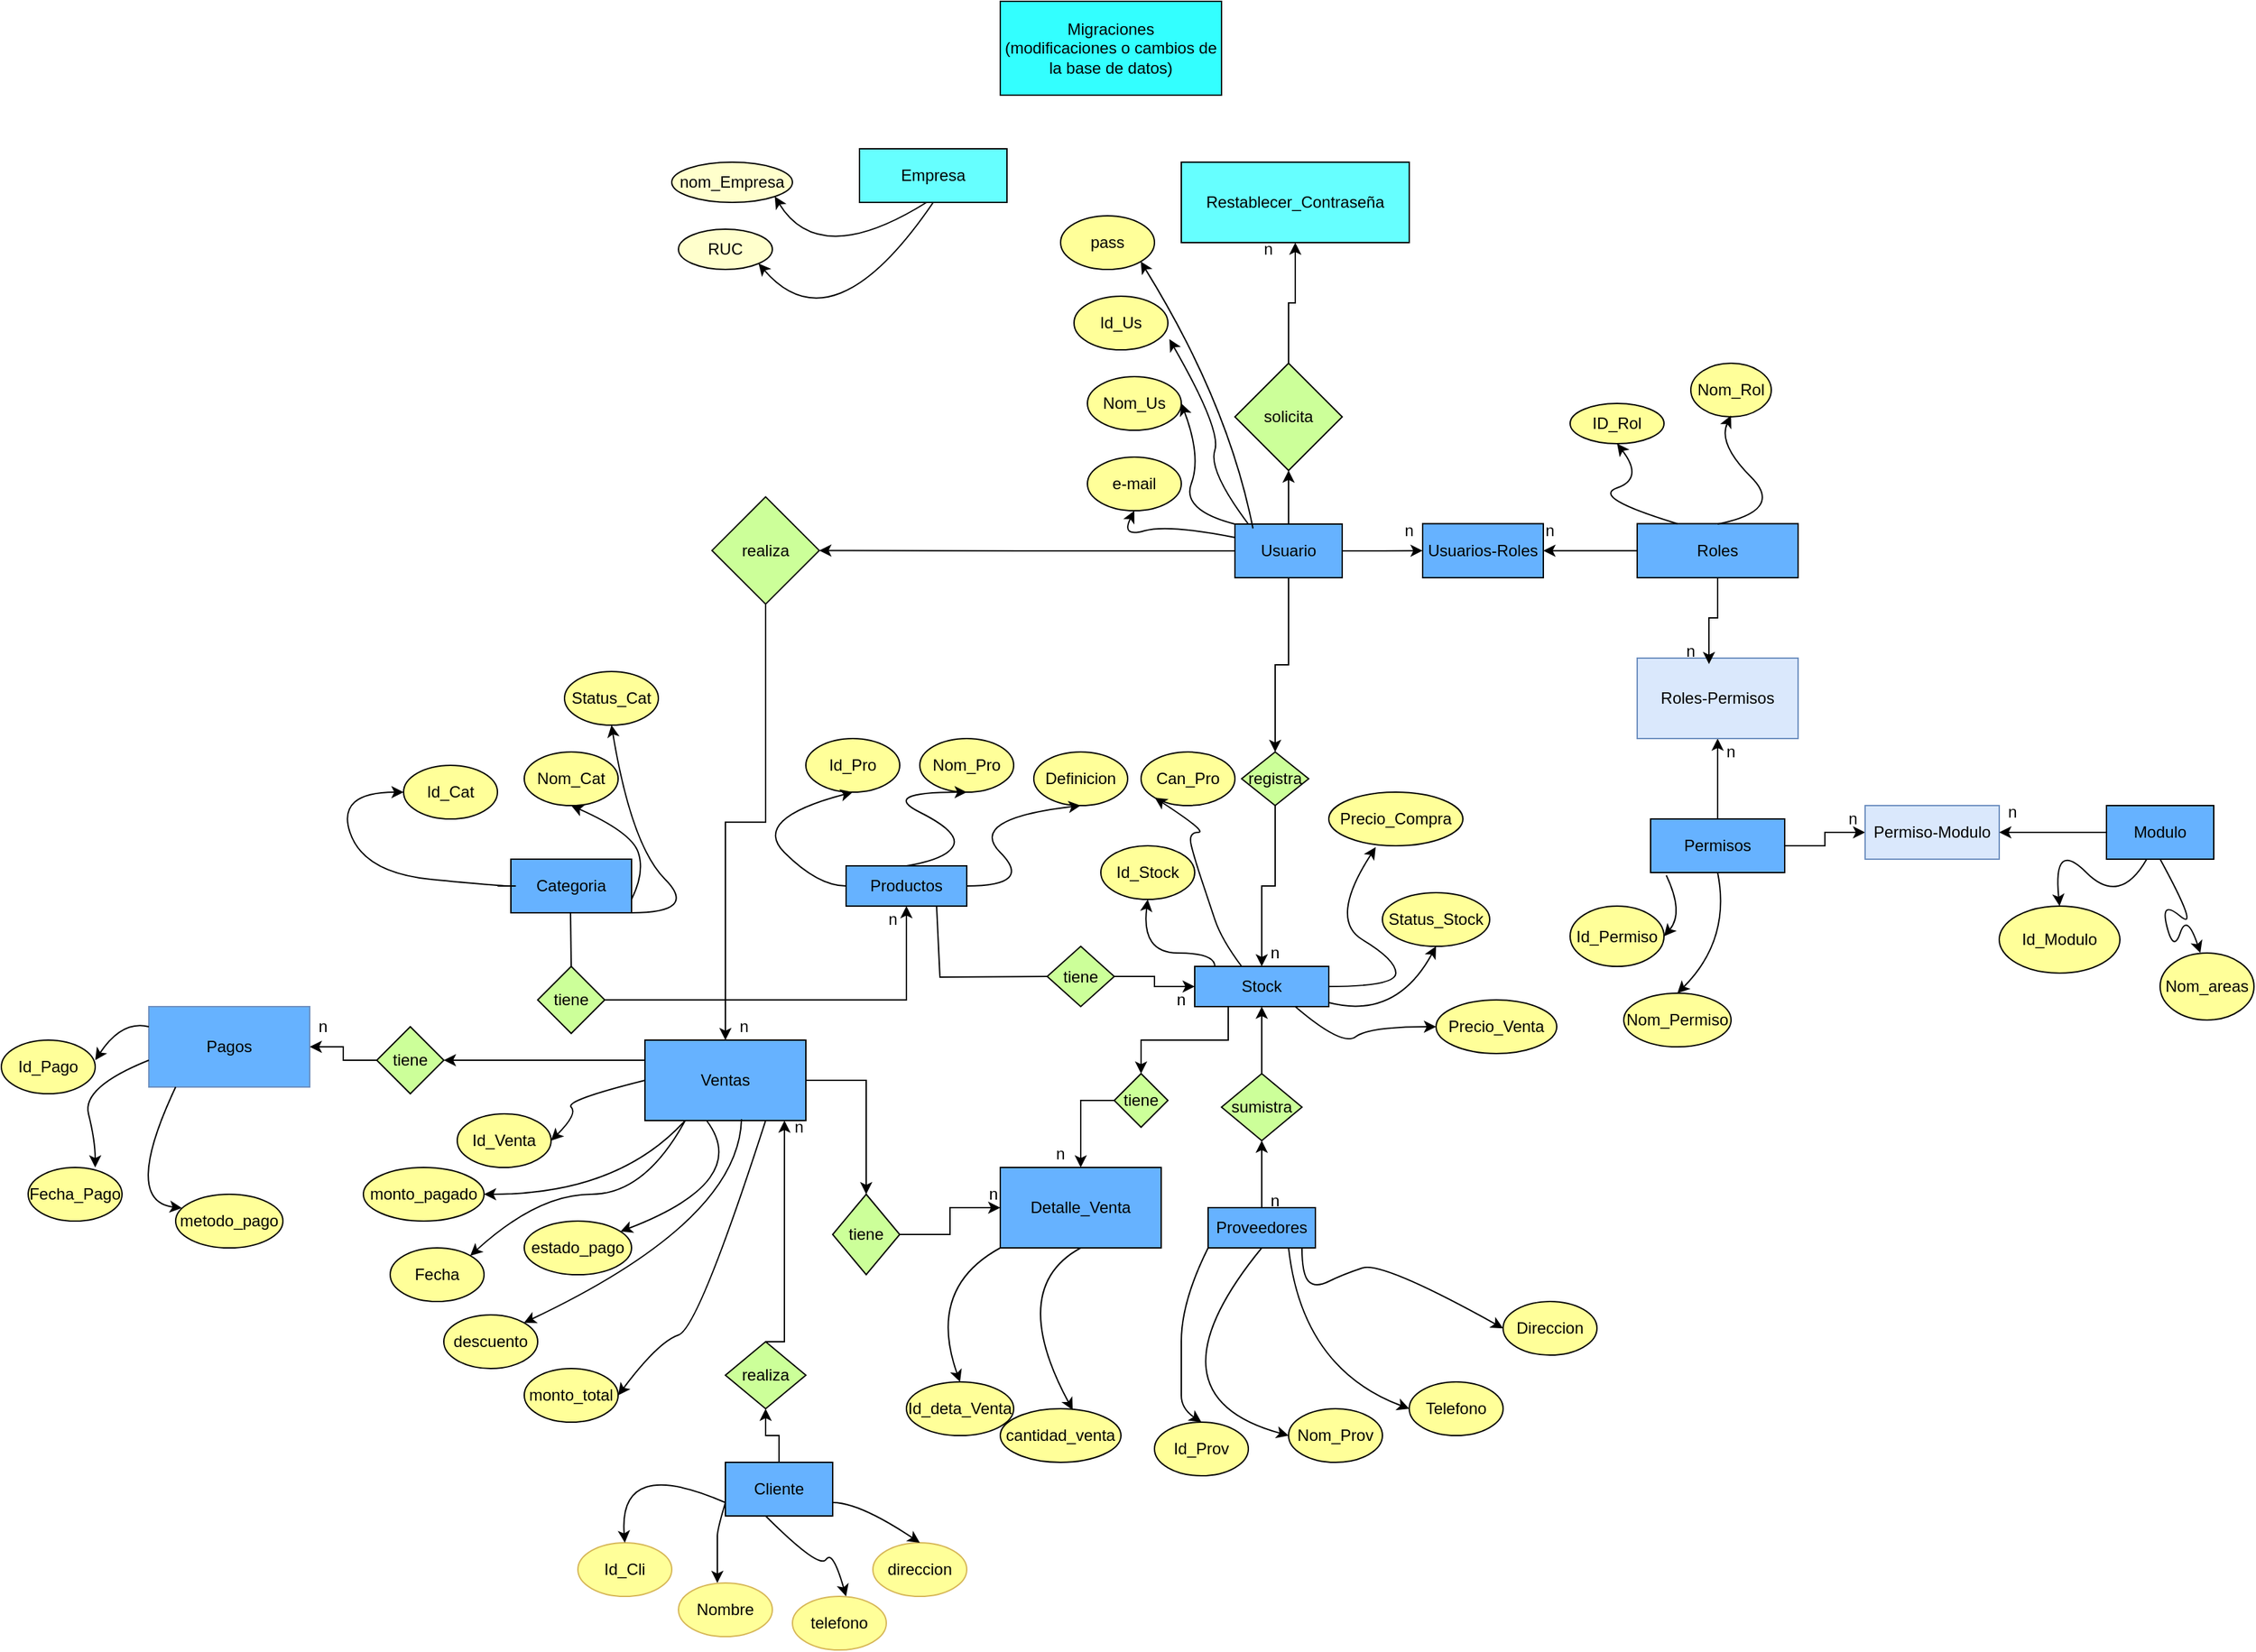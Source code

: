 <mxfile version="27.0.5">
  <diagram name="Página-1" id="avyLXEoMd3pbe1ggjraP">
    <mxGraphModel dx="2280" dy="1901" grid="1" gridSize="10" guides="1" tooltips="1" connect="1" arrows="1" fold="1" page="1" pageScale="1" pageWidth="827" pageHeight="1169" math="0" shadow="0">
      <root>
        <mxCell id="0" />
        <mxCell id="1" parent="0" />
        <mxCell id="RvEnskIzno-fh3sN1Km4-1" value="Definicion" style="ellipse;whiteSpace=wrap;html=1;fillColor=#FFFF99;" parent="1" vertex="1">
          <mxGeometry x="660" y="-270" width="70" height="40" as="geometry" />
        </mxCell>
        <mxCell id="RvEnskIzno-fh3sN1Km4-3" value="Categoria" style="rounded=0;whiteSpace=wrap;html=1;fillColor=#66B2FF;" parent="1" vertex="1">
          <mxGeometry x="270" y="-190" width="90" height="40" as="geometry" />
        </mxCell>
        <mxCell id="RvEnskIzno-fh3sN1Km4-4" value="Id_deta_Venta" style="ellipse;whiteSpace=wrap;html=1;fillColor=#FFFF99;" parent="1" vertex="1">
          <mxGeometry x="565" y="200" width="80" height="40" as="geometry" />
        </mxCell>
        <mxCell id="RvEnskIzno-fh3sN1Km4-5" value="Status_Cat" style="ellipse;whiteSpace=wrap;html=1;fillColor=#FFFF99;" parent="1" vertex="1">
          <mxGeometry x="310" y="-330" width="70" height="40" as="geometry" />
        </mxCell>
        <mxCell id="RvEnskIzno-fh3sN1Km4-6" value="Status_Stock" style="ellipse;whiteSpace=wrap;html=1;fillColor=#FFFF99;" parent="1" vertex="1">
          <mxGeometry x="920" y="-165" width="80" height="40" as="geometry" />
        </mxCell>
        <mxCell id="RvEnskIzno-fh3sN1Km4-7" value="Precio_Compra" style="ellipse;whiteSpace=wrap;html=1;fillColor=#FFFF99;" parent="1" vertex="1">
          <mxGeometry x="880" y="-240" width="100" height="40" as="geometry" />
        </mxCell>
        <mxCell id="RvEnskIzno-fh3sN1Km4-8" value="Can_Pro" style="ellipse;whiteSpace=wrap;html=1;fillColor=#FFFF99;" parent="1" vertex="1">
          <mxGeometry x="740" y="-270" width="70" height="40" as="geometry" />
        </mxCell>
        <mxCell id="RvEnskIzno-fh3sN1Km4-9" value="monto_pagado" style="ellipse;whiteSpace=wrap;html=1;fillColor=#FFFF99;" parent="1" vertex="1">
          <mxGeometry x="160" y="40" width="90" height="40" as="geometry" />
        </mxCell>
        <mxCell id="RvEnskIzno-fh3sN1Km4-10" value="Id_Stock" style="ellipse;whiteSpace=wrap;html=1;fillColor=#FFFF99;" parent="1" vertex="1">
          <mxGeometry x="710" y="-200" width="70" height="40" as="geometry" />
        </mxCell>
        <mxCell id="RvEnskIzno-fh3sN1Km4-11" value="Precio_Venta" style="ellipse;whiteSpace=wrap;html=1;fillColor=#FFFF99;" parent="1" vertex="1">
          <mxGeometry x="960" y="-85" width="90" height="40" as="geometry" />
        </mxCell>
        <mxCell id="RvEnskIzno-fh3sN1Km4-12" value="Nom_Pro" style="ellipse;whiteSpace=wrap;html=1;fillColor=#FFFF99;" parent="1" vertex="1">
          <mxGeometry x="575" y="-280" width="70" height="40" as="geometry" />
        </mxCell>
        <mxCell id="RvEnskIzno-fh3sN1Km4-13" value="Id_Pro" style="ellipse;whiteSpace=wrap;html=1;fillColor=#FFFF99;" parent="1" vertex="1">
          <mxGeometry x="490" y="-280" width="70" height="40" as="geometry" />
        </mxCell>
        <mxCell id="RvEnskIzno-fh3sN1Km4-14" value="estado_pago" style="ellipse;whiteSpace=wrap;html=1;fillColor=#FFFF99;" parent="1" vertex="1">
          <mxGeometry x="280" y="80" width="80" height="40" as="geometry" />
        </mxCell>
        <mxCell id="RvEnskIzno-fh3sN1Km4-15" value="Id_Pago" style="ellipse;whiteSpace=wrap;html=1;fillColor=#FFFF99;" parent="1" vertex="1">
          <mxGeometry x="-110" y="-55" width="70" height="40" as="geometry" />
        </mxCell>
        <mxCell id="RvEnskIzno-fh3sN1Km4-16" value="Fecha" style="ellipse;whiteSpace=wrap;html=1;fillColor=#FFFF99;" parent="1" vertex="1">
          <mxGeometry x="180" y="100" width="70" height="40" as="geometry" />
        </mxCell>
        <mxCell id="RvEnskIzno-fh3sN1Km4-17" value="Fecha_Pago" style="ellipse;whiteSpace=wrap;html=1;fillColor=#FFFF99;" parent="1" vertex="1">
          <mxGeometry x="-90" y="40" width="70" height="40" as="geometry" />
        </mxCell>
        <mxCell id="RvEnskIzno-fh3sN1Km4-18" value="Id_Cli" style="ellipse;whiteSpace=wrap;html=1;fillColor=#FFFF99;strokeColor=#d6b656;" parent="1" vertex="1">
          <mxGeometry x="320" y="320" width="70" height="40" as="geometry" />
        </mxCell>
        <mxCell id="RvEnskIzno-fh3sN1Km4-19" value="Nom_Us" style="ellipse;whiteSpace=wrap;html=1;fillColor=#FFFF99;" parent="1" vertex="1">
          <mxGeometry x="700" y="-550" width="70" height="40" as="geometry" />
        </mxCell>
        <mxCell id="RvEnskIzno-fh3sN1Km4-20" value="Nombre" style="ellipse;whiteSpace=wrap;html=1;fillColor=#FFFF99;strokeColor=#d6b656;" parent="1" vertex="1">
          <mxGeometry x="395" y="350" width="70" height="40" as="geometry" />
        </mxCell>
        <mxCell id="RvEnskIzno-fh3sN1Km4-22" value="Id_Prov" style="ellipse;whiteSpace=wrap;html=1;fillColor=#FFFF99;" parent="1" vertex="1">
          <mxGeometry x="750" y="230" width="70" height="40" as="geometry" />
        </mxCell>
        <mxCell id="RvEnskIzno-fh3sN1Km4-23" value="direccion" style="ellipse;whiteSpace=wrap;html=1;fillColor=#FFFF99;strokeColor=#d6b656;" parent="1" vertex="1">
          <mxGeometry x="540" y="320" width="70" height="40" as="geometry" />
        </mxCell>
        <mxCell id="RvEnskIzno-fh3sN1Km4-24" value="Id_Us" style="ellipse;whiteSpace=wrap;html=1;fillColor=#FFFF99;" parent="1" vertex="1">
          <mxGeometry x="690" y="-610" width="70" height="40" as="geometry" />
        </mxCell>
        <mxCell id="RvEnskIzno-fh3sN1Km4-25" value="Telefono" style="ellipse;whiteSpace=wrap;html=1;fillColor=#FFFF99;" parent="1" vertex="1">
          <mxGeometry x="940" y="200" width="70" height="40" as="geometry" />
        </mxCell>
        <mxCell id="RvEnskIzno-fh3sN1Km4-26" value="cantidad_venta" style="ellipse;whiteSpace=wrap;html=1;fillColor=#FFFF99;" parent="1" vertex="1">
          <mxGeometry x="635" y="220" width="90" height="40" as="geometry" />
        </mxCell>
        <mxCell id="RvEnskIzno-fh3sN1Km4-27" value="Nom_Prov" style="ellipse;whiteSpace=wrap;html=1;fillColor=#FFFF99;" parent="1" vertex="1">
          <mxGeometry x="850" y="220" width="70" height="40" as="geometry" />
        </mxCell>
        <mxCell id="RvEnskIzno-fh3sN1Km4-28" value="telefono" style="ellipse;whiteSpace=wrap;html=1;fillColor=#FFFF99;strokeColor=#d6b656;" parent="1" vertex="1">
          <mxGeometry x="480" y="360" width="70" height="40" as="geometry" />
        </mxCell>
        <mxCell id="RvEnskIzno-fh3sN1Km4-29" value="Direccion" style="ellipse;whiteSpace=wrap;html=1;fillColor=#FFFF99;" parent="1" vertex="1">
          <mxGeometry x="1010" y="140" width="70" height="40" as="geometry" />
        </mxCell>
        <mxCell id="RvEnskIzno-fh3sN1Km4-30" value="Nom_Cat" style="ellipse;whiteSpace=wrap;html=1;fillColor=#FFFF99;" parent="1" vertex="1">
          <mxGeometry x="280" y="-270" width="70" height="40" as="geometry" />
        </mxCell>
        <mxCell id="RvEnskIzno-fh3sN1Km4-31" value="e-mail" style="ellipse;whiteSpace=wrap;html=1;fillColor=#FFFF99;" parent="1" vertex="1">
          <mxGeometry x="700" y="-490" width="70" height="40" as="geometry" />
        </mxCell>
        <mxCell id="RvEnskIzno-fh3sN1Km4-32" value="monto_total" style="ellipse;whiteSpace=wrap;html=1;fillColor=#FFFF99;" parent="1" vertex="1">
          <mxGeometry x="280" y="190" width="70" height="40" as="geometry" />
        </mxCell>
        <mxCell id="RvEnskIzno-fh3sN1Km4-33" value="metodo_pago" style="ellipse;whiteSpace=wrap;html=1;fillColor=#FFFF99;" parent="1" vertex="1">
          <mxGeometry x="20" y="60" width="80" height="40" as="geometry" />
        </mxCell>
        <mxCell id="RvEnskIzno-fh3sN1Km4-35" value="Id_Cat" style="ellipse;whiteSpace=wrap;html=1;fillColor=#FFFF99;" parent="1" vertex="1">
          <mxGeometry x="190" y="-260" width="70" height="40" as="geometry" />
        </mxCell>
        <mxCell id="RvEnskIzno-fh3sN1Km4-36" value="Id_Venta" style="ellipse;whiteSpace=wrap;html=1;fillColor=#FFFF99;" parent="1" vertex="1">
          <mxGeometry x="230" width="70" height="40" as="geometry" />
        </mxCell>
        <mxCell id="RvEnskIzno-fh3sN1Km4-37" value="descuento" style="ellipse;whiteSpace=wrap;html=1;fillColor=#FFFF99;" parent="1" vertex="1">
          <mxGeometry x="220" y="150" width="70" height="40" as="geometry" />
        </mxCell>
        <mxCell id="6gNd9lL1uMCdvtqEaGJw-8" value="" style="curved=1;endArrow=classic;html=1;rounded=0;" parent="1" edge="1">
          <mxGeometry width="50" height="50" relative="1" as="geometry">
            <mxPoint x="260" y="-170" as="sourcePoint" />
            <mxPoint x="190" y="-240" as="targetPoint" />
            <Array as="points">
              <mxPoint x="280" y="-170" />
              <mxPoint x="260" y="-170" />
              <mxPoint x="160" y="-180" />
              <mxPoint x="140" y="-240" />
            </Array>
          </mxGeometry>
        </mxCell>
        <mxCell id="6gNd9lL1uMCdvtqEaGJw-10" value="" style="curved=1;endArrow=classic;html=1;rounded=0;entryX=0.5;entryY=1;entryDx=0;entryDy=0;" parent="1" target="RvEnskIzno-fh3sN1Km4-30" edge="1">
          <mxGeometry width="50" height="50" relative="1" as="geometry">
            <mxPoint x="360" y="-160" as="sourcePoint" />
            <mxPoint x="410" y="-210" as="targetPoint" />
            <Array as="points">
              <mxPoint x="370" y="-180" />
              <mxPoint x="360" y="-210" />
            </Array>
          </mxGeometry>
        </mxCell>
        <mxCell id="6gNd9lL1uMCdvtqEaGJw-11" value="" style="curved=1;endArrow=classic;html=1;rounded=0;entryX=0.5;entryY=1;entryDx=0;entryDy=0;" parent="1" target="RvEnskIzno-fh3sN1Km4-5" edge="1">
          <mxGeometry width="50" height="50" relative="1" as="geometry">
            <mxPoint x="360" y="-150" as="sourcePoint" />
            <mxPoint x="410" y="-200" as="targetPoint" />
            <Array as="points">
              <mxPoint x="410" y="-150" />
              <mxPoint x="360" y="-200" />
            </Array>
          </mxGeometry>
        </mxCell>
        <mxCell id="6gNd9lL1uMCdvtqEaGJw-13" value="Productos" style="rounded=0;whiteSpace=wrap;html=1;fillColor=#66B2FF;" parent="1" vertex="1">
          <mxGeometry x="520" y="-185" width="90" height="30" as="geometry" />
        </mxCell>
        <mxCell id="6gNd9lL1uMCdvtqEaGJw-18" value="" style="edgeStyle=orthogonalEdgeStyle;rounded=0;orthogonalLoop=1;jettySize=auto;html=1;" parent="1" source="6gNd9lL1uMCdvtqEaGJw-14" target="6gNd9lL1uMCdvtqEaGJw-13" edge="1">
          <mxGeometry relative="1" as="geometry" />
        </mxCell>
        <mxCell id="6gNd9lL1uMCdvtqEaGJw-14" value="tiene" style="rhombus;whiteSpace=wrap;html=1;fillColor=#CCFF99;" parent="1" vertex="1">
          <mxGeometry x="290" y="-110" width="50" height="50" as="geometry" />
        </mxCell>
        <mxCell id="6gNd9lL1uMCdvtqEaGJw-17" value="" style="endArrow=none;html=1;rounded=0;" parent="1" edge="1">
          <mxGeometry width="50" height="50" relative="1" as="geometry">
            <mxPoint x="315" y="-110" as="sourcePoint" />
            <mxPoint x="314.5" y="-150" as="targetPoint" />
          </mxGeometry>
        </mxCell>
        <mxCell id="6gNd9lL1uMCdvtqEaGJw-19" value="n" style="text;html=1;align=center;verticalAlign=middle;whiteSpace=wrap;rounded=0;" parent="1" vertex="1">
          <mxGeometry x="530" y="-155" width="50" height="20" as="geometry" />
        </mxCell>
        <mxCell id="6gNd9lL1uMCdvtqEaGJw-20" value="" style="curved=1;endArrow=classic;html=1;rounded=0;exitX=0;exitY=0.5;exitDx=0;exitDy=0;entryX=0.5;entryY=1;entryDx=0;entryDy=0;" parent="1" source="6gNd9lL1uMCdvtqEaGJw-13" target="RvEnskIzno-fh3sN1Km4-13" edge="1">
          <mxGeometry width="50" height="50" relative="1" as="geometry">
            <mxPoint x="449" y="-170" as="sourcePoint" />
            <mxPoint x="499" y="-220" as="targetPoint" />
            <Array as="points">
              <mxPoint x="499" y="-170" />
              <mxPoint x="449" y="-220" />
            </Array>
          </mxGeometry>
        </mxCell>
        <mxCell id="6gNd9lL1uMCdvtqEaGJw-21" value="" style="curved=1;endArrow=classic;html=1;rounded=0;entryX=0.5;entryY=1;entryDx=0;entryDy=0;" parent="1" target="RvEnskIzno-fh3sN1Km4-1" edge="1">
          <mxGeometry width="50" height="50" relative="1" as="geometry">
            <mxPoint x="610" y="-170" as="sourcePoint" />
            <mxPoint x="660" y="-220" as="targetPoint" />
            <Array as="points">
              <mxPoint x="660" y="-170" />
              <mxPoint x="610" y="-220" />
            </Array>
          </mxGeometry>
        </mxCell>
        <mxCell id="6gNd9lL1uMCdvtqEaGJw-22" value="" style="curved=1;endArrow=classic;html=1;rounded=0;exitX=0.5;exitY=0;exitDx=0;exitDy=0;entryX=0.5;entryY=1;entryDx=0;entryDy=0;" parent="1" source="6gNd9lL1uMCdvtqEaGJw-13" target="RvEnskIzno-fh3sN1Km4-12" edge="1">
          <mxGeometry width="50" height="50" relative="1" as="geometry">
            <mxPoint x="545" y="-190" as="sourcePoint" />
            <mxPoint x="595" y="-240" as="targetPoint" />
            <Array as="points">
              <mxPoint x="595" y="-190" />
              <mxPoint x="605" y="-210" />
              <mxPoint x="545" y="-240" />
            </Array>
          </mxGeometry>
        </mxCell>
        <mxCell id="fVIQ6K5Z5tn4hCXsRk_J-18" style="edgeStyle=orthogonalEdgeStyle;rounded=0;orthogonalLoop=1;jettySize=auto;html=1;exitX=0.25;exitY=1;exitDx=0;exitDy=0;entryX=0.5;entryY=0;entryDx=0;entryDy=0;" parent="1" source="6gNd9lL1uMCdvtqEaGJw-23" target="fVIQ6K5Z5tn4hCXsRk_J-17" edge="1">
          <mxGeometry relative="1" as="geometry" />
        </mxCell>
        <mxCell id="6gNd9lL1uMCdvtqEaGJw-23" value="Stock" style="rounded=0;whiteSpace=wrap;html=1;fillColor=#66B2FF;" parent="1" vertex="1">
          <mxGeometry x="780" y="-110" width="100" height="30" as="geometry" />
        </mxCell>
        <mxCell id="6gNd9lL1uMCdvtqEaGJw-24" value="" style="endArrow=none;html=1;rounded=0;entryX=0.75;entryY=1;entryDx=0;entryDy=0;exitX=0;exitY=0.5;exitDx=0;exitDy=0;" parent="1" source="6gNd9lL1uMCdvtqEaGJw-25" target="6gNd9lL1uMCdvtqEaGJw-13" edge="1">
          <mxGeometry width="50" height="50" relative="1" as="geometry">
            <mxPoint x="590" y="-100" as="sourcePoint" />
            <mxPoint x="640" y="-130" as="targetPoint" />
            <Array as="points">
              <mxPoint x="590" y="-102" />
            </Array>
          </mxGeometry>
        </mxCell>
        <mxCell id="6gNd9lL1uMCdvtqEaGJw-26" value="" style="edgeStyle=orthogonalEdgeStyle;rounded=0;orthogonalLoop=1;jettySize=auto;html=1;" parent="1" source="6gNd9lL1uMCdvtqEaGJw-25" target="6gNd9lL1uMCdvtqEaGJw-23" edge="1">
          <mxGeometry relative="1" as="geometry" />
        </mxCell>
        <mxCell id="6gNd9lL1uMCdvtqEaGJw-25" value="tiene" style="rhombus;whiteSpace=wrap;html=1;fillColor=#CCFF99;" parent="1" vertex="1">
          <mxGeometry x="670" y="-125" width="50" height="45" as="geometry" />
        </mxCell>
        <mxCell id="6gNd9lL1uMCdvtqEaGJw-27" value="n" style="text;html=1;align=center;verticalAlign=middle;whiteSpace=wrap;rounded=0;" parent="1" vertex="1">
          <mxGeometry x="750" y="-90" width="40" height="10" as="geometry" />
        </mxCell>
        <mxCell id="6gNd9lL1uMCdvtqEaGJw-29" value="" style="curved=1;endArrow=classic;html=1;rounded=0;entryX=0.5;entryY=1;entryDx=0;entryDy=0;" parent="1" target="RvEnskIzno-fh3sN1Km4-10" edge="1">
          <mxGeometry width="50" height="50" relative="1" as="geometry">
            <mxPoint x="795" y="-110" as="sourcePoint" />
            <mxPoint x="745" y="-140" as="targetPoint" />
            <Array as="points">
              <mxPoint x="795" y="-120" />
              <mxPoint x="740" y="-120" />
            </Array>
          </mxGeometry>
        </mxCell>
        <mxCell id="6gNd9lL1uMCdvtqEaGJw-30" value="" style="curved=1;endArrow=classic;html=1;rounded=0;entryX=0;entryY=1;entryDx=0;entryDy=0;" parent="1" target="RvEnskIzno-fh3sN1Km4-8" edge="1">
          <mxGeometry width="50" height="50" relative="1" as="geometry">
            <mxPoint x="815" y="-110" as="sourcePoint" />
            <mxPoint x="770" y="-210" as="targetPoint" />
            <Array as="points">
              <mxPoint x="800" y="-130" />
              <mxPoint x="790" y="-160" />
              <mxPoint x="780" y="-190" />
              <mxPoint x="775" y="-210" />
              <mxPoint x="790" y="-210" />
            </Array>
          </mxGeometry>
        </mxCell>
        <mxCell id="6gNd9lL1uMCdvtqEaGJw-32" value="" style="curved=1;endArrow=classic;html=1;rounded=0;entryX=0.35;entryY=1.025;entryDx=0;entryDy=0;entryPerimeter=0;" parent="1" target="RvEnskIzno-fh3sN1Km4-7" edge="1">
          <mxGeometry width="50" height="50" relative="1" as="geometry">
            <mxPoint x="880" y="-95" as="sourcePoint" />
            <mxPoint x="900" y="-185" as="targetPoint" />
            <Array as="points">
              <mxPoint x="930" y="-95" />
              <mxPoint x="930" y="-115" />
              <mxPoint x="880" y="-145" />
            </Array>
          </mxGeometry>
        </mxCell>
        <mxCell id="6gNd9lL1uMCdvtqEaGJw-33" value="" style="curved=1;endArrow=classic;html=1;rounded=0;entryX=0.5;entryY=1;entryDx=0;entryDy=0;" parent="1" target="RvEnskIzno-fh3sN1Km4-6" edge="1">
          <mxGeometry width="50" height="50" relative="1" as="geometry">
            <mxPoint x="880" y="-83" as="sourcePoint" />
            <mxPoint x="980" y="-60" as="targetPoint" />
            <Array as="points">
              <mxPoint x="930" y="-70" />
            </Array>
          </mxGeometry>
        </mxCell>
        <mxCell id="6gNd9lL1uMCdvtqEaGJw-37" style="edgeStyle=orthogonalEdgeStyle;rounded=0;orthogonalLoop=1;jettySize=auto;html=1;entryX=0.5;entryY=1;entryDx=0;entryDy=0;" parent="1" source="6gNd9lL1uMCdvtqEaGJw-34" target="6gNd9lL1uMCdvtqEaGJw-23" edge="1">
          <mxGeometry relative="1" as="geometry" />
        </mxCell>
        <mxCell id="6gNd9lL1uMCdvtqEaGJw-34" value="sumistra" style="rhombus;whiteSpace=wrap;html=1;fillColor=#CCFF99;" parent="1" vertex="1">
          <mxGeometry x="800" y="-30" width="60" height="50" as="geometry" />
        </mxCell>
        <mxCell id="6gNd9lL1uMCdvtqEaGJw-39" value="" style="edgeStyle=orthogonalEdgeStyle;rounded=0;orthogonalLoop=1;jettySize=auto;html=1;" parent="1" source="6gNd9lL1uMCdvtqEaGJw-38" target="6gNd9lL1uMCdvtqEaGJw-34" edge="1">
          <mxGeometry relative="1" as="geometry" />
        </mxCell>
        <mxCell id="6gNd9lL1uMCdvtqEaGJw-38" value="Proveedores" style="rounded=0;whiteSpace=wrap;html=1;fillColor=#66B2FF;" parent="1" vertex="1">
          <mxGeometry x="790" y="70" width="80" height="30" as="geometry" />
        </mxCell>
        <mxCell id="6gNd9lL1uMCdvtqEaGJw-40" value="n" style="text;html=1;align=center;verticalAlign=middle;whiteSpace=wrap;rounded=0;" parent="1" vertex="1">
          <mxGeometry x="810" y="50" width="60" height="30" as="geometry" />
        </mxCell>
        <mxCell id="6gNd9lL1uMCdvtqEaGJw-41" value="" style="curved=1;endArrow=classic;html=1;rounded=0;exitX=0;exitY=1;exitDx=0;exitDy=0;entryX=0.5;entryY=0;entryDx=0;entryDy=0;" parent="1" source="6gNd9lL1uMCdvtqEaGJw-38" target="RvEnskIzno-fh3sN1Km4-22" edge="1">
          <mxGeometry width="50" height="50" relative="1" as="geometry">
            <mxPoint x="640" y="160" as="sourcePoint" />
            <mxPoint x="690" y="160" as="targetPoint" />
            <Array as="points">
              <mxPoint x="770" y="140" />
              <mxPoint x="770" y="200" />
              <mxPoint x="770" y="220" />
            </Array>
          </mxGeometry>
        </mxCell>
        <mxCell id="6gNd9lL1uMCdvtqEaGJw-42" value="" style="curved=1;endArrow=classic;html=1;rounded=0;exitX=0.5;exitY=1;exitDx=0;exitDy=0;entryX=0;entryY=0.5;entryDx=0;entryDy=0;" parent="1" source="6gNd9lL1uMCdvtqEaGJw-38" target="RvEnskIzno-fh3sN1Km4-27" edge="1">
          <mxGeometry width="50" height="50" relative="1" as="geometry">
            <mxPoint x="830" y="115" as="sourcePoint" />
            <mxPoint x="790" y="210" as="targetPoint" />
            <Array as="points">
              <mxPoint x="740" y="210" />
            </Array>
          </mxGeometry>
        </mxCell>
        <mxCell id="6gNd9lL1uMCdvtqEaGJw-43" value="" style="curved=1;endArrow=classic;html=1;rounded=0;entryX=0;entryY=0.5;entryDx=0;entryDy=0;" parent="1" target="RvEnskIzno-fh3sN1Km4-25" edge="1">
          <mxGeometry width="50" height="50" relative="1" as="geometry">
            <mxPoint x="850" y="100" as="sourcePoint" />
            <mxPoint x="900" y="190" as="targetPoint" />
            <Array as="points">
              <mxPoint x="860" y="190" />
            </Array>
          </mxGeometry>
        </mxCell>
        <mxCell id="6gNd9lL1uMCdvtqEaGJw-44" value="" style="curved=1;endArrow=classic;html=1;rounded=0;entryX=0;entryY=0.5;entryDx=0;entryDy=0;" parent="1" target="RvEnskIzno-fh3sN1Km4-29" edge="1">
          <mxGeometry width="50" height="50" relative="1" as="geometry">
            <mxPoint x="860" y="100" as="sourcePoint" />
            <mxPoint x="940" y="110" as="targetPoint" />
            <Array as="points">
              <mxPoint x="860" y="120" />
              <mxPoint x="870" y="130" />
              <mxPoint x="890" y="120" />
              <mxPoint x="920" y="110" />
            </Array>
          </mxGeometry>
        </mxCell>
        <mxCell id="6gNd9lL1uMCdvtqEaGJw-45" value="Detalle_Venta" style="rounded=0;whiteSpace=wrap;html=1;fillColor=#66B2FF;" parent="1" vertex="1">
          <mxGeometry x="635" y="40" width="120" height="60" as="geometry" />
        </mxCell>
        <mxCell id="fVIQ6K5Z5tn4hCXsRk_J-13" value="" style="edgeStyle=orthogonalEdgeStyle;rounded=0;orthogonalLoop=1;jettySize=auto;html=1;" parent="1" source="6gNd9lL1uMCdvtqEaGJw-46" target="fVIQ6K5Z5tn4hCXsRk_J-12" edge="1">
          <mxGeometry relative="1" as="geometry">
            <Array as="points">
              <mxPoint x="535" y="-25" />
            </Array>
          </mxGeometry>
        </mxCell>
        <mxCell id="fVIQ6K5Z5tn4hCXsRk_J-38" style="edgeStyle=orthogonalEdgeStyle;rounded=0;orthogonalLoop=1;jettySize=auto;html=1;exitX=0;exitY=0.25;exitDx=0;exitDy=0;entryX=1;entryY=0.5;entryDx=0;entryDy=0;" parent="1" source="6gNd9lL1uMCdvtqEaGJw-46" target="fVIQ6K5Z5tn4hCXsRk_J-37" edge="1">
          <mxGeometry relative="1" as="geometry" />
        </mxCell>
        <mxCell id="6gNd9lL1uMCdvtqEaGJw-46" value="Ventas" style="rounded=0;whiteSpace=wrap;html=1;fillColor=#66B2FF;" parent="1" vertex="1">
          <mxGeometry x="370" y="-55" width="120" height="60" as="geometry" />
        </mxCell>
        <mxCell id="fVIQ6K5Z5tn4hCXsRk_J-1" value="" style="curved=1;endArrow=classic;html=1;rounded=0;exitX=0;exitY=0.5;exitDx=0;exitDy=0;entryX=1;entryY=0.5;entryDx=0;entryDy=0;" parent="1" source="6gNd9lL1uMCdvtqEaGJw-46" target="RvEnskIzno-fh3sN1Km4-36" edge="1">
          <mxGeometry width="50" height="50" relative="1" as="geometry">
            <mxPoint x="290" y="20" as="sourcePoint" />
            <mxPoint x="280" y="70" as="targetPoint" />
            <Array as="points">
              <mxPoint x="310" y="-10" />
              <mxPoint x="320" />
            </Array>
          </mxGeometry>
        </mxCell>
        <mxCell id="fVIQ6K5Z5tn4hCXsRk_J-2" value="" style="curved=1;endArrow=classic;html=1;rounded=0;exitX=0.75;exitY=1;exitDx=0;exitDy=0;entryX=1;entryY=0.5;entryDx=0;entryDy=0;" parent="1" source="6gNd9lL1uMCdvtqEaGJw-46" target="RvEnskIzno-fh3sN1Km4-32" edge="1">
          <mxGeometry width="50" height="50" relative="1" as="geometry">
            <mxPoint x="460" y="90" as="sourcePoint" />
            <mxPoint x="410" y="210" as="targetPoint" />
            <Array as="points">
              <mxPoint x="410" y="160" />
              <mxPoint x="380" y="170" />
            </Array>
          </mxGeometry>
        </mxCell>
        <mxCell id="fVIQ6K5Z5tn4hCXsRk_J-4" value="" style="curved=1;endArrow=classic;html=1;rounded=0;exitX=0.6;exitY=0.983;exitDx=0;exitDy=0;exitPerimeter=0;entryX=1;entryY=0;entryDx=0;entryDy=0;" parent="1" source="6gNd9lL1uMCdvtqEaGJw-46" target="RvEnskIzno-fh3sN1Km4-37" edge="1">
          <mxGeometry width="50" height="50" relative="1" as="geometry">
            <mxPoint x="470" y="110" as="sourcePoint" />
            <mxPoint x="410" y="120" as="targetPoint" />
            <Array as="points">
              <mxPoint x="440" y="80" />
            </Array>
          </mxGeometry>
        </mxCell>
        <mxCell id="fVIQ6K5Z5tn4hCXsRk_J-5" value="" style="curved=1;endArrow=classic;html=1;rounded=0;exitX=0.383;exitY=1;exitDx=0;exitDy=0;exitPerimeter=0;" parent="1" source="6gNd9lL1uMCdvtqEaGJw-46" target="RvEnskIzno-fh3sN1Km4-14" edge="1">
          <mxGeometry width="50" height="50" relative="1" as="geometry">
            <mxPoint x="400" y="60" as="sourcePoint" />
            <mxPoint x="500" y="50" as="targetPoint" />
            <Array as="points">
              <mxPoint x="450" y="50" />
            </Array>
          </mxGeometry>
        </mxCell>
        <mxCell id="fVIQ6K5Z5tn4hCXsRk_J-6" value="" style="curved=1;endArrow=classic;html=1;rounded=0;entryX=1;entryY=0;entryDx=0;entryDy=0;exitX=0.25;exitY=1;exitDx=0;exitDy=0;" parent="1" source="6gNd9lL1uMCdvtqEaGJw-46" target="RvEnskIzno-fh3sN1Km4-16" edge="1">
          <mxGeometry width="50" height="50" relative="1" as="geometry">
            <mxPoint x="380" y="30" as="sourcePoint" />
            <mxPoint x="449" y="50" as="targetPoint" />
            <Array as="points">
              <mxPoint x="370" y="60" />
              <mxPoint x="290" y="60" />
            </Array>
          </mxGeometry>
        </mxCell>
        <mxCell id="fVIQ6K5Z5tn4hCXsRk_J-8" value="" style="curved=1;endArrow=classic;html=1;rounded=0;exitX=0.25;exitY=1;exitDx=0;exitDy=0;entryX=1;entryY=0.5;entryDx=0;entryDy=0;" parent="1" source="6gNd9lL1uMCdvtqEaGJw-46" target="RvEnskIzno-fh3sN1Km4-9" edge="1">
          <mxGeometry width="50" height="50" relative="1" as="geometry">
            <mxPoint x="359" y="50" as="sourcePoint" />
            <mxPoint x="290" y="60" as="targetPoint" />
            <Array as="points">
              <mxPoint x="350" y="60" />
            </Array>
          </mxGeometry>
        </mxCell>
        <mxCell id="fVIQ6K5Z5tn4hCXsRk_J-9" value="" style="curved=1;endArrow=classic;html=1;rounded=0;exitX=0.5;exitY=1;exitDx=0;exitDy=0;entryX=0.6;entryY=0.025;entryDx=0;entryDy=0;entryPerimeter=0;" parent="1" source="6gNd9lL1uMCdvtqEaGJw-45" target="RvEnskIzno-fh3sN1Km4-26" edge="1">
          <mxGeometry width="50" height="50" relative="1" as="geometry">
            <mxPoint x="560" y="140" as="sourcePoint" />
            <mxPoint x="630" y="110" as="targetPoint" />
            <Array as="points">
              <mxPoint x="640" y="130" />
            </Array>
          </mxGeometry>
        </mxCell>
        <mxCell id="fVIQ6K5Z5tn4hCXsRk_J-10" value="" style="curved=1;endArrow=classic;html=1;rounded=0;exitX=0;exitY=1;exitDx=0;exitDy=0;entryX=0.5;entryY=0;entryDx=0;entryDy=0;" parent="1" source="6gNd9lL1uMCdvtqEaGJw-45" target="RvEnskIzno-fh3sN1Km4-4" edge="1">
          <mxGeometry width="50" height="50" relative="1" as="geometry">
            <mxPoint x="500" y="120" as="sourcePoint" />
            <mxPoint x="590" y="110" as="targetPoint" />
            <Array as="points">
              <mxPoint x="580" y="130" />
            </Array>
          </mxGeometry>
        </mxCell>
        <mxCell id="fVIQ6K5Z5tn4hCXsRk_J-14" value="" style="edgeStyle=orthogonalEdgeStyle;rounded=0;orthogonalLoop=1;jettySize=auto;html=1;" parent="1" source="fVIQ6K5Z5tn4hCXsRk_J-12" target="6gNd9lL1uMCdvtqEaGJw-45" edge="1">
          <mxGeometry relative="1" as="geometry" />
        </mxCell>
        <mxCell id="fVIQ6K5Z5tn4hCXsRk_J-12" value="tiene" style="rhombus;whiteSpace=wrap;html=1;fillColor=#CCFF99;" parent="1" vertex="1">
          <mxGeometry x="510" y="60" width="50" height="60" as="geometry" />
        </mxCell>
        <mxCell id="fVIQ6K5Z5tn4hCXsRk_J-15" value="n" style="text;html=1;align=center;verticalAlign=middle;whiteSpace=wrap;rounded=0;" parent="1" vertex="1">
          <mxGeometry x="610" y="50" width="40" height="20" as="geometry" />
        </mxCell>
        <mxCell id="fVIQ6K5Z5tn4hCXsRk_J-17" value="tiene" style="rhombus;whiteSpace=wrap;html=1;fillColor=#CCFF99;" parent="1" vertex="1">
          <mxGeometry x="720" y="-30" width="40" height="40" as="geometry" />
        </mxCell>
        <mxCell id="fVIQ6K5Z5tn4hCXsRk_J-21" value="" style="edgeStyle=orthogonalEdgeStyle;rounded=0;orthogonalLoop=1;jettySize=auto;html=1;exitX=0;exitY=0.5;exitDx=0;exitDy=0;entryX=0.5;entryY=0;entryDx=0;entryDy=0;" parent="1" source="fVIQ6K5Z5tn4hCXsRk_J-17" target="6gNd9lL1uMCdvtqEaGJw-45" edge="1">
          <mxGeometry relative="1" as="geometry">
            <mxPoint x="720" y="-10" as="sourcePoint" />
            <mxPoint x="660" y="25" as="targetPoint" />
            <Array as="points" />
          </mxGeometry>
        </mxCell>
        <mxCell id="fVIQ6K5Z5tn4hCXsRk_J-20" value="n" style="text;html=1;align=center;verticalAlign=middle;whiteSpace=wrap;rounded=0;" parent="1" vertex="1">
          <mxGeometry x="660" y="20" width="40" height="20" as="geometry" />
        </mxCell>
        <mxCell id="fVIQ6K5Z5tn4hCXsRk_J-28" style="edgeStyle=orthogonalEdgeStyle;rounded=0;orthogonalLoop=1;jettySize=auto;html=1;exitX=0.5;exitY=0;exitDx=0;exitDy=0;" parent="1" source="fVIQ6K5Z5tn4hCXsRk_J-22" target="fVIQ6K5Z5tn4hCXsRk_J-29" edge="1">
          <mxGeometry relative="1" as="geometry">
            <mxPoint x="470" y="220" as="targetPoint" />
          </mxGeometry>
        </mxCell>
        <mxCell id="fVIQ6K5Z5tn4hCXsRk_J-22" value="Cliente" style="rounded=0;whiteSpace=wrap;html=1;fillColor=#66B2FF;" parent="1" vertex="1">
          <mxGeometry x="430" y="260" width="80" height="40" as="geometry" />
        </mxCell>
        <mxCell id="fVIQ6K5Z5tn4hCXsRk_J-23" value="" style="curved=1;endArrow=classic;html=1;rounded=0;exitX=0;exitY=0.75;exitDx=0;exitDy=0;entryX=0.5;entryY=0;entryDx=0;entryDy=0;" parent="1" source="fVIQ6K5Z5tn4hCXsRk_J-22" target="RvEnskIzno-fh3sN1Km4-18" edge="1">
          <mxGeometry width="50" height="50" relative="1" as="geometry">
            <mxPoint x="350" y="305" as="sourcePoint" />
            <mxPoint x="400" y="255" as="targetPoint" />
            <Array as="points">
              <mxPoint x="350" y="255" />
            </Array>
          </mxGeometry>
        </mxCell>
        <mxCell id="fVIQ6K5Z5tn4hCXsRk_J-24" value="" style="curved=1;endArrow=classic;html=1;rounded=0;entryX=0.5;entryY=0;entryDx=0;entryDy=0;" parent="1" target="RvEnskIzno-fh3sN1Km4-23" edge="1">
          <mxGeometry width="50" height="50" relative="1" as="geometry">
            <mxPoint x="510" y="290" as="sourcePoint" />
            <mxPoint x="570" y="290" as="targetPoint" />
            <Array as="points">
              <mxPoint x="530" y="290" />
            </Array>
          </mxGeometry>
        </mxCell>
        <mxCell id="fVIQ6K5Z5tn4hCXsRk_J-25" value="" style="curved=1;endArrow=classic;html=1;rounded=0;" parent="1" edge="1">
          <mxGeometry width="50" height="50" relative="1" as="geometry">
            <mxPoint x="460" y="300" as="sourcePoint" />
            <mxPoint x="520" y="360" as="targetPoint" />
            <Array as="points">
              <mxPoint x="500" y="340" />
              <mxPoint x="510" y="325" />
            </Array>
          </mxGeometry>
        </mxCell>
        <mxCell id="fVIQ6K5Z5tn4hCXsRk_J-26" value="" style="curved=1;endArrow=classic;html=1;rounded=0;exitX=0;exitY=0.75;exitDx=0;exitDy=0;" parent="1" source="fVIQ6K5Z5tn4hCXsRk_J-22" edge="1">
          <mxGeometry width="50" height="50" relative="1" as="geometry">
            <mxPoint x="404" y="300" as="sourcePoint" />
            <mxPoint x="424" y="350" as="targetPoint" />
            <Array as="points">
              <mxPoint x="424" y="310" />
              <mxPoint x="424" y="320" />
            </Array>
          </mxGeometry>
        </mxCell>
        <mxCell id="fVIQ6K5Z5tn4hCXsRk_J-29" value="realiza" style="rhombus;whiteSpace=wrap;html=1;fillColor=#CCFF99;" parent="1" vertex="1">
          <mxGeometry x="430" y="170" width="60" height="50" as="geometry" />
        </mxCell>
        <mxCell id="fVIQ6K5Z5tn4hCXsRk_J-30" style="edgeStyle=orthogonalEdgeStyle;rounded=0;orthogonalLoop=1;jettySize=auto;html=1;exitX=0.5;exitY=0;exitDx=0;exitDy=0;entryX=0.867;entryY=1;entryDx=0;entryDy=0;entryPerimeter=0;" parent="1" source="fVIQ6K5Z5tn4hCXsRk_J-29" target="6gNd9lL1uMCdvtqEaGJw-46" edge="1">
          <mxGeometry relative="1" as="geometry">
            <Array as="points">
              <mxPoint x="474" y="170" />
            </Array>
          </mxGeometry>
        </mxCell>
        <mxCell id="fVIQ6K5Z5tn4hCXsRk_J-31" value="n" style="text;html=1;align=center;verticalAlign=middle;whiteSpace=wrap;rounded=0;" parent="1" vertex="1">
          <mxGeometry x="470" width="30" height="20" as="geometry" />
        </mxCell>
        <mxCell id="fVIQ6K5Z5tn4hCXsRk_J-32" value="Pagos" style="rounded=0;whiteSpace=wrap;html=1;fillColor=#66B2FF;strokeColor=#6c8ebf;" parent="1" vertex="1">
          <mxGeometry y="-80" width="120" height="60" as="geometry" />
        </mxCell>
        <mxCell id="fVIQ6K5Z5tn4hCXsRk_J-33" value="" style="curved=1;endArrow=classic;html=1;rounded=0;entryX=0.058;entryY=0.257;entryDx=0;entryDy=0;entryPerimeter=0;" parent="1" target="RvEnskIzno-fh3sN1Km4-33" edge="1">
          <mxGeometry width="50" height="50" relative="1" as="geometry">
            <mxPoint x="20" y="-20" as="sourcePoint" />
            <mxPoint x="30" y="65" as="targetPoint" />
            <Array as="points">
              <mxPoint x="-20" y="65" />
            </Array>
          </mxGeometry>
        </mxCell>
        <mxCell id="fVIQ6K5Z5tn4hCXsRk_J-34" value="" style="curved=1;endArrow=classic;html=1;rounded=0;" parent="1" edge="1">
          <mxGeometry width="50" height="50" relative="1" as="geometry">
            <mxPoint y="-40" as="sourcePoint" />
            <mxPoint x="-40" y="40" as="targetPoint" />
            <Array as="points">
              <mxPoint x="-50" y="-20" />
              <mxPoint x="-40" y="20" />
            </Array>
          </mxGeometry>
        </mxCell>
        <mxCell id="fVIQ6K5Z5tn4hCXsRk_J-35" value="" style="curved=1;endArrow=classic;html=1;rounded=0;exitX=0;exitY=0.25;exitDx=0;exitDy=0;" parent="1" source="fVIQ6K5Z5tn4hCXsRk_J-32" edge="1">
          <mxGeometry width="50" height="50" relative="1" as="geometry">
            <mxPoint x="-10" y="-60" as="sourcePoint" />
            <mxPoint x="-40" y="-40" as="targetPoint" />
            <Array as="points">
              <mxPoint x="-20" y="-70" />
              <mxPoint x="-40" y="-40" />
            </Array>
          </mxGeometry>
        </mxCell>
        <mxCell id="fVIQ6K5Z5tn4hCXsRk_J-39" value="" style="edgeStyle=orthogonalEdgeStyle;rounded=0;orthogonalLoop=1;jettySize=auto;html=1;" parent="1" source="fVIQ6K5Z5tn4hCXsRk_J-37" target="fVIQ6K5Z5tn4hCXsRk_J-32" edge="1">
          <mxGeometry relative="1" as="geometry" />
        </mxCell>
        <mxCell id="fVIQ6K5Z5tn4hCXsRk_J-37" value="tiene" style="rhombus;whiteSpace=wrap;html=1;fillColor=#CCFF99;" parent="1" vertex="1">
          <mxGeometry x="170" y="-65" width="50" height="50" as="geometry" />
        </mxCell>
        <mxCell id="fVIQ6K5Z5tn4hCXsRk_J-40" value="n" style="text;html=1;align=center;verticalAlign=middle;whiteSpace=wrap;rounded=0;" parent="1" vertex="1">
          <mxGeometry x="110" y="-75" width="40" height="20" as="geometry" />
        </mxCell>
        <mxCell id="fVIQ6K5Z5tn4hCXsRk_J-46" value="" style="curved=1;endArrow=classic;html=1;rounded=0;exitX=0.75;exitY=1;exitDx=0;exitDy=0;entryX=0;entryY=0.5;entryDx=0;entryDy=0;" parent="1" source="6gNd9lL1uMCdvtqEaGJw-23" target="RvEnskIzno-fh3sN1Km4-11" edge="1">
          <mxGeometry width="50" height="50" relative="1" as="geometry">
            <mxPoint x="840" y="-60" as="sourcePoint" />
            <mxPoint x="960" y="-65" as="targetPoint" />
            <Array as="points">
              <mxPoint x="890" y="-50" />
              <mxPoint x="910" y="-65" />
            </Array>
          </mxGeometry>
        </mxCell>
        <mxCell id="fVIQ6K5Z5tn4hCXsRk_J-48" style="edgeStyle=orthogonalEdgeStyle;rounded=0;orthogonalLoop=1;jettySize=auto;html=1;exitX=0;exitY=0.5;exitDx=0;exitDy=0;" parent="1" source="fVIQ6K5Z5tn4hCXsRk_J-47" target="fVIQ6K5Z5tn4hCXsRk_J-49" edge="1">
          <mxGeometry relative="1" as="geometry">
            <mxPoint x="460" y="-420.294" as="targetPoint" />
          </mxGeometry>
        </mxCell>
        <mxCell id="fVIQ6K5Z5tn4hCXsRk_J-58" style="edgeStyle=orthogonalEdgeStyle;rounded=0;orthogonalLoop=1;jettySize=auto;html=1;exitX=0.5;exitY=1;exitDx=0;exitDy=0;entryX=0.5;entryY=0;entryDx=0;entryDy=0;" parent="1" source="fVIQ6K5Z5tn4hCXsRk_J-47" target="fVIQ6K5Z5tn4hCXsRk_J-57" edge="1">
          <mxGeometry relative="1" as="geometry" />
        </mxCell>
        <mxCell id="fVIQ6K5Z5tn4hCXsRk_J-62" style="edgeStyle=orthogonalEdgeStyle;rounded=0;orthogonalLoop=1;jettySize=auto;html=1;exitX=1;exitY=0.5;exitDx=0;exitDy=0;entryX=0;entryY=0.5;entryDx=0;entryDy=0;" parent="1" source="fVIQ6K5Z5tn4hCXsRk_J-47" target="fVIQ6K5Z5tn4hCXsRk_J-54" edge="1">
          <mxGeometry relative="1" as="geometry" />
        </mxCell>
        <mxCell id="fVIQ6K5Z5tn4hCXsRk_J-99" style="edgeStyle=orthogonalEdgeStyle;rounded=0;orthogonalLoop=1;jettySize=auto;html=1;" parent="1" source="fVIQ6K5Z5tn4hCXsRk_J-47" target="fVIQ6K5Z5tn4hCXsRk_J-100" edge="1">
          <mxGeometry relative="1" as="geometry">
            <mxPoint x="850.0" y="-520" as="targetPoint" />
          </mxGeometry>
        </mxCell>
        <mxCell id="fVIQ6K5Z5tn4hCXsRk_J-47" value="Usuario" style="rounded=0;whiteSpace=wrap;html=1;fillColor=#66B2FF;" parent="1" vertex="1">
          <mxGeometry x="810" y="-440" width="80" height="40" as="geometry" />
        </mxCell>
        <mxCell id="fVIQ6K5Z5tn4hCXsRk_J-51" style="edgeStyle=orthogonalEdgeStyle;rounded=0;orthogonalLoop=1;jettySize=auto;html=1;exitX=0.5;exitY=1;exitDx=0;exitDy=0;entryX=0.5;entryY=0;entryDx=0;entryDy=0;" parent="1" source="fVIQ6K5Z5tn4hCXsRk_J-49" target="6gNd9lL1uMCdvtqEaGJw-46" edge="1">
          <mxGeometry relative="1" as="geometry" />
        </mxCell>
        <mxCell id="fVIQ6K5Z5tn4hCXsRk_J-49" value="realiza" style="rhombus;whiteSpace=wrap;html=1;fillColor=#CCFF99;" parent="1" vertex="1">
          <mxGeometry x="420" y="-460.294" width="80" height="80" as="geometry" />
        </mxCell>
        <mxCell id="fVIQ6K5Z5tn4hCXsRk_J-52" value="n" style="text;html=1;align=center;verticalAlign=middle;whiteSpace=wrap;rounded=0;" parent="1" vertex="1">
          <mxGeometry x="414" y="-80" width="60" height="30" as="geometry" />
        </mxCell>
        <mxCell id="fVIQ6K5Z5tn4hCXsRk_J-54" value="Usuarios-Roles" style="rounded=0;whiteSpace=wrap;html=1;fillColor=#66B2FF;" parent="1" vertex="1">
          <mxGeometry x="950" y="-440.29" width="90" height="40.29" as="geometry" />
        </mxCell>
        <mxCell id="fVIQ6K5Z5tn4hCXsRk_J-63" style="edgeStyle=orthogonalEdgeStyle;rounded=0;orthogonalLoop=1;jettySize=auto;html=1;exitX=0;exitY=0.5;exitDx=0;exitDy=0;entryX=1;entryY=0.5;entryDx=0;entryDy=0;" parent="1" source="fVIQ6K5Z5tn4hCXsRk_J-55" target="fVIQ6K5Z5tn4hCXsRk_J-54" edge="1">
          <mxGeometry relative="1" as="geometry" />
        </mxCell>
        <mxCell id="fVIQ6K5Z5tn4hCXsRk_J-77" style="edgeStyle=orthogonalEdgeStyle;rounded=0;orthogonalLoop=1;jettySize=auto;html=1;exitX=0.5;exitY=1;exitDx=0;exitDy=0;entryX=0.5;entryY=0;entryDx=0;entryDy=0;" parent="1" target="fVIQ6K5Z5tn4hCXsRk_J-75" edge="1">
          <mxGeometry relative="1" as="geometry">
            <mxPoint x="1160.0" y="-330" as="sourcePoint" />
          </mxGeometry>
        </mxCell>
        <mxCell id="fVIQ6K5Z5tn4hCXsRk_J-55" value="Roles" style="rounded=0;whiteSpace=wrap;html=1;fillColor=#66B2FF;" parent="1" vertex="1">
          <mxGeometry x="1110" y="-440.29" width="120" height="40.29" as="geometry" />
        </mxCell>
        <mxCell id="fVIQ6K5Z5tn4hCXsRk_J-59" style="edgeStyle=orthogonalEdgeStyle;rounded=0;orthogonalLoop=1;jettySize=auto;html=1;exitX=0.5;exitY=1;exitDx=0;exitDy=0;" parent="1" source="fVIQ6K5Z5tn4hCXsRk_J-57" target="6gNd9lL1uMCdvtqEaGJw-23" edge="1">
          <mxGeometry relative="1" as="geometry" />
        </mxCell>
        <mxCell id="fVIQ6K5Z5tn4hCXsRk_J-57" value="registra" style="rhombus;whiteSpace=wrap;html=1;fillColor=#CCFF99;" parent="1" vertex="1">
          <mxGeometry x="815" y="-270" width="50" height="40" as="geometry" />
        </mxCell>
        <mxCell id="fVIQ6K5Z5tn4hCXsRk_J-60" value="n" style="text;html=1;align=center;verticalAlign=middle;whiteSpace=wrap;rounded=0;" parent="1" vertex="1">
          <mxGeometry x="810" y="-135" width="60" height="30" as="geometry" />
        </mxCell>
        <mxCell id="fVIQ6K5Z5tn4hCXsRk_J-76" style="edgeStyle=orthogonalEdgeStyle;rounded=0;orthogonalLoop=1;jettySize=auto;html=1;exitX=0.5;exitY=0;exitDx=0;exitDy=0;entryX=0.5;entryY=1;entryDx=0;entryDy=0;" parent="1" source="fVIQ6K5Z5tn4hCXsRk_J-61" target="fVIQ6K5Z5tn4hCXsRk_J-75" edge="1">
          <mxGeometry relative="1" as="geometry" />
        </mxCell>
        <mxCell id="fVIQ6K5Z5tn4hCXsRk_J-92" value="" style="edgeStyle=orthogonalEdgeStyle;rounded=0;orthogonalLoop=1;jettySize=auto;html=1;" parent="1" source="fVIQ6K5Z5tn4hCXsRk_J-61" target="fVIQ6K5Z5tn4hCXsRk_J-86" edge="1">
          <mxGeometry relative="1" as="geometry" />
        </mxCell>
        <mxCell id="fVIQ6K5Z5tn4hCXsRk_J-61" value="Permisos" style="rounded=0;whiteSpace=wrap;html=1;fillColor=#66B2FF;" parent="1" vertex="1">
          <mxGeometry x="1120" y="-220" width="100" height="40" as="geometry" />
        </mxCell>
        <mxCell id="fVIQ6K5Z5tn4hCXsRk_J-64" value="n" style="text;html=1;align=center;verticalAlign=middle;whiteSpace=wrap;rounded=0;" parent="1" vertex="1">
          <mxGeometry x="910" y="-450" width="60" height="30" as="geometry" />
        </mxCell>
        <mxCell id="fVIQ6K5Z5tn4hCXsRk_J-65" value="n" style="text;html=1;align=center;verticalAlign=middle;whiteSpace=wrap;rounded=0;" parent="1" vertex="1">
          <mxGeometry x="1015" y="-450" width="60" height="30" as="geometry" />
        </mxCell>
        <mxCell id="fVIQ6K5Z5tn4hCXsRk_J-66" value="pass" style="ellipse;whiteSpace=wrap;html=1;fillColor=#FFFF99;" parent="1" vertex="1">
          <mxGeometry x="680" y="-670" width="70" height="40" as="geometry" />
        </mxCell>
        <mxCell id="fVIQ6K5Z5tn4hCXsRk_J-67" value="" style="curved=1;endArrow=classic;html=1;rounded=0;entryX=1;entryY=1;entryDx=0;entryDy=0;exitX=0.168;exitY=0.081;exitDx=0;exitDy=0;exitPerimeter=0;" parent="1" source="fVIQ6K5Z5tn4hCXsRk_J-47" target="fVIQ6K5Z5tn4hCXsRk_J-66" edge="1">
          <mxGeometry width="50" height="50" relative="1" as="geometry">
            <mxPoint x="815" y="-460.29" as="sourcePoint" />
            <mxPoint x="855" y="-530.29" as="targetPoint" />
            <Array as="points">
              <mxPoint x="805" y="-530.29" />
            </Array>
          </mxGeometry>
        </mxCell>
        <mxCell id="fVIQ6K5Z5tn4hCXsRk_J-68" value="" style="curved=1;endArrow=classic;html=1;rounded=0;entryX=1.016;entryY=0.801;entryDx=0;entryDy=0;entryPerimeter=0;" parent="1" target="RvEnskIzno-fh3sN1Km4-24" edge="1">
          <mxGeometry width="50" height="50" relative="1" as="geometry">
            <mxPoint x="820" y="-440" as="sourcePoint" />
            <mxPoint x="770" y="-540" as="targetPoint" />
            <Array as="points">
              <mxPoint x="790" y="-480" />
              <mxPoint x="800" y="-510" />
            </Array>
          </mxGeometry>
        </mxCell>
        <mxCell id="fVIQ6K5Z5tn4hCXsRk_J-69" value="" style="curved=1;endArrow=classic;html=1;rounded=0;exitX=0;exitY=0.25;exitDx=0;exitDy=0;" parent="1" source="fVIQ6K5Z5tn4hCXsRk_J-47" edge="1">
          <mxGeometry width="50" height="50" relative="1" as="geometry">
            <mxPoint x="785" y="-420" as="sourcePoint" />
            <mxPoint x="735" y="-450" as="targetPoint" />
            <Array as="points">
              <mxPoint x="760" y="-440" />
              <mxPoint x="725" y="-430" />
            </Array>
          </mxGeometry>
        </mxCell>
        <mxCell id="fVIQ6K5Z5tn4hCXsRk_J-70" value="" style="curved=1;endArrow=classic;html=1;rounded=0;exitX=0;exitY=0;exitDx=0;exitDy=0;entryX=1;entryY=0.5;entryDx=0;entryDy=0;" parent="1" source="fVIQ6K5Z5tn4hCXsRk_J-47" target="RvEnskIzno-fh3sN1Km4-19" edge="1">
          <mxGeometry width="50" height="50" relative="1" as="geometry">
            <mxPoint x="785" y="-440.29" as="sourcePoint" />
            <mxPoint x="780" y="-520.29" as="targetPoint" />
            <Array as="points">
              <mxPoint x="770" y="-450.29" />
              <mxPoint x="785" y="-490.29" />
            </Array>
          </mxGeometry>
        </mxCell>
        <mxCell id="fVIQ6K5Z5tn4hCXsRk_J-71" value="ID_Rol" style="ellipse;whiteSpace=wrap;html=1;fillColor=#FFFF99;" parent="1" vertex="1">
          <mxGeometry x="1060" y="-530" width="70" height="30" as="geometry" />
        </mxCell>
        <mxCell id="fVIQ6K5Z5tn4hCXsRk_J-72" value="Nom_Rol" style="ellipse;whiteSpace=wrap;html=1;fillColor=#FFFF99;" parent="1" vertex="1">
          <mxGeometry x="1150" y="-560" width="60" height="40" as="geometry" />
        </mxCell>
        <mxCell id="fVIQ6K5Z5tn4hCXsRk_J-73" value="" style="curved=1;endArrow=classic;html=1;rounded=0;" parent="1" edge="1">
          <mxGeometry width="50" height="50" relative="1" as="geometry">
            <mxPoint x="1170" y="-440" as="sourcePoint" />
            <mxPoint x="1180" y="-521" as="targetPoint" />
            <Array as="points">
              <mxPoint x="1220" y="-450" />
              <mxPoint x="1170" y="-500" />
            </Array>
          </mxGeometry>
        </mxCell>
        <mxCell id="fVIQ6K5Z5tn4hCXsRk_J-74" value="" style="curved=1;endArrow=classic;html=1;rounded=0;exitX=0.25;exitY=0;exitDx=0;exitDy=0;" parent="1" source="fVIQ6K5Z5tn4hCXsRk_J-55" edge="1">
          <mxGeometry width="50" height="50" relative="1" as="geometry">
            <mxPoint x="1135" y="-424" as="sourcePoint" />
            <mxPoint x="1095" y="-500" as="targetPoint" />
            <Array as="points">
              <mxPoint x="1075" y="-460" />
              <mxPoint x="1115" y="-474" />
            </Array>
          </mxGeometry>
        </mxCell>
        <mxCell id="fVIQ6K5Z5tn4hCXsRk_J-75" value="Roles-Permisos" style="rounded=0;whiteSpace=wrap;html=1;fillColor=#dae8fc;strokeColor=#6c8ebf;" parent="1" vertex="1">
          <mxGeometry x="1110" y="-340" width="120" height="60" as="geometry" />
        </mxCell>
        <mxCell id="fVIQ6K5Z5tn4hCXsRk_J-79" value="" style="edgeStyle=orthogonalEdgeStyle;rounded=0;orthogonalLoop=1;jettySize=auto;html=1;exitX=0.5;exitY=1;exitDx=0;exitDy=0;entryX=0.446;entryY=0.074;entryDx=0;entryDy=0;entryPerimeter=0;" parent="1" source="fVIQ6K5Z5tn4hCXsRk_J-55" target="fVIQ6K5Z5tn4hCXsRk_J-75" edge="1">
          <mxGeometry relative="1" as="geometry">
            <mxPoint x="1170" y="-400" as="sourcePoint" />
            <mxPoint x="1160.0" y="-360" as="targetPoint" />
          </mxGeometry>
        </mxCell>
        <mxCell id="fVIQ6K5Z5tn4hCXsRk_J-80" value="n" style="text;html=1;align=center;verticalAlign=middle;whiteSpace=wrap;rounded=0;" parent="1" vertex="1">
          <mxGeometry x="1150" y="-285" width="60" height="30" as="geometry" />
        </mxCell>
        <mxCell id="fVIQ6K5Z5tn4hCXsRk_J-81" value="n" style="text;html=1;align=center;verticalAlign=middle;whiteSpace=wrap;rounded=0;" parent="1" vertex="1">
          <mxGeometry x="1120" y="-360" width="60" height="30" as="geometry" />
        </mxCell>
        <mxCell id="fVIQ6K5Z5tn4hCXsRk_J-82" value="Nom_Permiso" style="ellipse;whiteSpace=wrap;html=1;fillColor=#FFFF99;" parent="1" vertex="1">
          <mxGeometry x="1100" y="-90" width="80" height="40" as="geometry" />
        </mxCell>
        <mxCell id="fVIQ6K5Z5tn4hCXsRk_J-83" value="Id_Permiso" style="ellipse;whiteSpace=wrap;html=1;fillColor=#FFFF99;" parent="1" vertex="1">
          <mxGeometry x="1060" y="-155" width="70" height="45" as="geometry" />
        </mxCell>
        <mxCell id="fVIQ6K5Z5tn4hCXsRk_J-84" value="" style="curved=1;endArrow=classic;html=1;rounded=0;entryX=0.5;entryY=0;entryDx=0;entryDy=0;exitX=0.5;exitY=1;exitDx=0;exitDy=0;" parent="1" source="fVIQ6K5Z5tn4hCXsRk_J-61" target="fVIQ6K5Z5tn4hCXsRk_J-82" edge="1">
          <mxGeometry width="50" height="50" relative="1" as="geometry">
            <mxPoint x="1180" y="-170" as="sourcePoint" />
            <mxPoint x="1160" y="-110" as="targetPoint" />
            <Array as="points">
              <mxPoint x="1180" y="-130" />
            </Array>
          </mxGeometry>
        </mxCell>
        <mxCell id="fVIQ6K5Z5tn4hCXsRk_J-85" value="" style="curved=1;endArrow=classic;html=1;rounded=0;entryX=1;entryY=0.5;entryDx=0;entryDy=0;exitX=0.117;exitY=1.051;exitDx=0;exitDy=0;exitPerimeter=0;" parent="1" source="fVIQ6K5Z5tn4hCXsRk_J-61" target="fVIQ6K5Z5tn4hCXsRk_J-83" edge="1">
          <mxGeometry width="50" height="50" relative="1" as="geometry">
            <mxPoint x="1120" y="-170" as="sourcePoint" />
            <mxPoint x="1195" y="-150" as="targetPoint" />
            <Array as="points">
              <mxPoint x="1145" y="-150" />
            </Array>
          </mxGeometry>
        </mxCell>
        <mxCell id="fVIQ6K5Z5tn4hCXsRk_J-86" value="Permiso-Modulo" style="rounded=0;whiteSpace=wrap;html=1;fillColor=#dae8fc;strokeColor=#6c8ebf;" parent="1" vertex="1">
          <mxGeometry x="1280" y="-230" width="100" height="40" as="geometry" />
        </mxCell>
        <mxCell id="fVIQ6K5Z5tn4hCXsRk_J-93" value="" style="edgeStyle=orthogonalEdgeStyle;rounded=0;orthogonalLoop=1;jettySize=auto;html=1;" parent="1" source="fVIQ6K5Z5tn4hCXsRk_J-87" target="fVIQ6K5Z5tn4hCXsRk_J-86" edge="1">
          <mxGeometry relative="1" as="geometry" />
        </mxCell>
        <mxCell id="fVIQ6K5Z5tn4hCXsRk_J-87" value="Modulo" style="rounded=0;whiteSpace=wrap;html=1;fillColor=#66B2FF;" parent="1" vertex="1">
          <mxGeometry x="1460" y="-230" width="80" height="40" as="geometry" />
        </mxCell>
        <mxCell id="fVIQ6K5Z5tn4hCXsRk_J-88" value="Id_Modulo" style="ellipse;whiteSpace=wrap;html=1;fillColor=#FFFF99;" parent="1" vertex="1">
          <mxGeometry x="1380" y="-155" width="90" height="50" as="geometry" />
        </mxCell>
        <mxCell id="fVIQ6K5Z5tn4hCXsRk_J-89" value="Nom_areas" style="ellipse;whiteSpace=wrap;html=1;fillColor=#FFFF99;" parent="1" vertex="1">
          <mxGeometry x="1500" y="-120" width="70" height="50" as="geometry" />
        </mxCell>
        <mxCell id="fVIQ6K5Z5tn4hCXsRk_J-90" value="" style="curved=1;endArrow=classic;html=1;rounded=0;exitX=0.5;exitY=1;exitDx=0;exitDy=0;" parent="1" source="fVIQ6K5Z5tn4hCXsRk_J-87" edge="1">
          <mxGeometry width="50" height="50" relative="1" as="geometry">
            <mxPoint x="1500" y="-180" as="sourcePoint" />
            <mxPoint x="1530" y="-120" as="targetPoint" />
            <Array as="points">
              <mxPoint x="1530" y="-135" />
              <mxPoint x="1500" y="-160" />
              <mxPoint x="1510" y="-120" />
              <mxPoint x="1520" y="-150" />
            </Array>
          </mxGeometry>
        </mxCell>
        <mxCell id="fVIQ6K5Z5tn4hCXsRk_J-91" value="" style="curved=1;endArrow=classic;html=1;rounded=0;entryX=0.5;entryY=0;entryDx=0;entryDy=0;" parent="1" target="fVIQ6K5Z5tn4hCXsRk_J-88" edge="1">
          <mxGeometry width="50" height="50" relative="1" as="geometry">
            <mxPoint x="1490" y="-190" as="sourcePoint" />
            <mxPoint x="1420" y="-150" as="targetPoint" />
            <Array as="points">
              <mxPoint x="1470" y="-155" />
              <mxPoint x="1420" y="-205" />
            </Array>
          </mxGeometry>
        </mxCell>
        <mxCell id="fVIQ6K5Z5tn4hCXsRk_J-94" value="n" style="text;html=1;align=center;verticalAlign=middle;whiteSpace=wrap;rounded=0;" parent="1" vertex="1">
          <mxGeometry x="1241" y="-235" width="60" height="30" as="geometry" />
        </mxCell>
        <mxCell id="fVIQ6K5Z5tn4hCXsRk_J-95" value="n" style="text;html=1;align=center;verticalAlign=middle;whiteSpace=wrap;rounded=0;" parent="1" vertex="1">
          <mxGeometry x="1360" y="-240" width="60" height="30" as="geometry" />
        </mxCell>
        <mxCell id="fVIQ6K5Z5tn4hCXsRk_J-96" value="Empresa" style="rounded=0;whiteSpace=wrap;html=1;fillColor=#66FFFF;" parent="1" vertex="1">
          <mxGeometry x="530" y="-720" width="110" height="40" as="geometry" />
        </mxCell>
        <mxCell id="fVIQ6K5Z5tn4hCXsRk_J-97" value="Migraciones&lt;div&gt;(modificaciones o cambios de la base de datos)&lt;/div&gt;" style="rounded=0;whiteSpace=wrap;html=1;fillColor=#33FFFF;" parent="1" vertex="1">
          <mxGeometry x="635" y="-830" width="165" height="70" as="geometry" />
        </mxCell>
        <mxCell id="fVIQ6K5Z5tn4hCXsRk_J-98" value="Restablecer_Contraseña" style="rounded=0;whiteSpace=wrap;html=1;fillColor=#66FFFF;" parent="1" vertex="1">
          <mxGeometry x="770" y="-710" width="170" height="60" as="geometry" />
        </mxCell>
        <mxCell id="fVIQ6K5Z5tn4hCXsRk_J-101" value="" style="edgeStyle=orthogonalEdgeStyle;rounded=0;orthogonalLoop=1;jettySize=auto;html=1;" parent="1" source="fVIQ6K5Z5tn4hCXsRk_J-100" target="fVIQ6K5Z5tn4hCXsRk_J-98" edge="1">
          <mxGeometry relative="1" as="geometry" />
        </mxCell>
        <mxCell id="fVIQ6K5Z5tn4hCXsRk_J-100" value="solicita" style="rhombus;whiteSpace=wrap;html=1;fillColor=#CCFF99;" parent="1" vertex="1">
          <mxGeometry x="810.0" y="-560" width="80" height="80" as="geometry" />
        </mxCell>
        <mxCell id="fVIQ6K5Z5tn4hCXsRk_J-104" value="n" style="text;html=1;align=center;verticalAlign=middle;whiteSpace=wrap;rounded=0;" parent="1" vertex="1">
          <mxGeometry x="805" y="-660" width="60" height="30" as="geometry" />
        </mxCell>
        <mxCell id="fVIQ6K5Z5tn4hCXsRk_J-105" value="nom_Empresa" style="ellipse;whiteSpace=wrap;html=1;fillColor=#FFFFCC;" parent="1" vertex="1">
          <mxGeometry x="390" y="-710" width="90" height="30" as="geometry" />
        </mxCell>
        <mxCell id="fVIQ6K5Z5tn4hCXsRk_J-106" value="RUC" style="ellipse;whiteSpace=wrap;html=1;fillColor=#FFFFCC;" parent="1" vertex="1">
          <mxGeometry x="395" y="-660" width="70" height="30" as="geometry" />
        </mxCell>
        <mxCell id="fVIQ6K5Z5tn4hCXsRk_J-107" value="" style="curved=1;endArrow=classic;html=1;rounded=0;entryX=1;entryY=1;entryDx=0;entryDy=0;" parent="1" target="fVIQ6K5Z5tn4hCXsRk_J-105" edge="1">
          <mxGeometry width="50" height="50" relative="1" as="geometry">
            <mxPoint x="580" y="-680" as="sourcePoint" />
            <mxPoint x="480" y="-660" as="targetPoint" />
            <Array as="points">
              <mxPoint x="500" y="-630" />
            </Array>
          </mxGeometry>
        </mxCell>
        <mxCell id="fVIQ6K5Z5tn4hCXsRk_J-108" value="" style="curved=1;endArrow=classic;html=1;rounded=0;entryX=1;entryY=1;entryDx=0;entryDy=0;exitX=0.5;exitY=1;exitDx=0;exitDy=0;" parent="1" source="fVIQ6K5Z5tn4hCXsRk_J-96" target="fVIQ6K5Z5tn4hCXsRk_J-106" edge="1">
          <mxGeometry width="50" height="50" relative="1" as="geometry">
            <mxPoint x="590" y="-635" as="sourcePoint" />
            <mxPoint x="460" y="-585" as="targetPoint" />
            <Array as="points">
              <mxPoint x="510" y="-570" />
            </Array>
          </mxGeometry>
        </mxCell>
      </root>
    </mxGraphModel>
  </diagram>
</mxfile>
